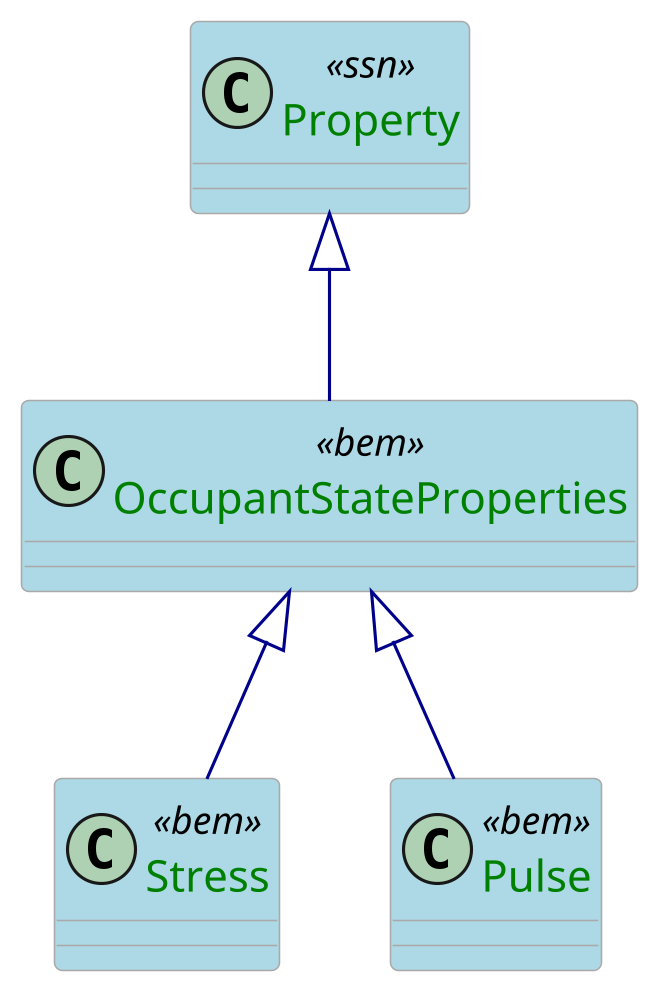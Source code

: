 @startuml


skinparam class {
  ArrowColor DarkBlue
  ArrowFontColor DarkBlue
  BackgroundColor LightBlue
  BorderColor DarkGrey
}

skinparam dpi 300
skinparam stereotypeCBackgroundColor Wheat
skinparam classAttributeFontColor  Green


class Property <<ssn>>

class OccupantStateProperties <<bem>>

class Stress <<bem>>
class Pulse <<bem>>

Property <|-- OccupantStateProperties


OccupantStateProperties <|-- Stress 
OccupantStateProperties <|-- Pulse


@enduml
